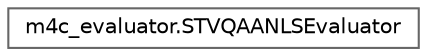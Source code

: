digraph "Graphical Class Hierarchy"
{
 // LATEX_PDF_SIZE
  bgcolor="transparent";
  edge [fontname=Helvetica,fontsize=10,labelfontname=Helvetica,labelfontsize=10];
  node [fontname=Helvetica,fontsize=10,shape=box,height=0.2,width=0.4];
  rankdir="LR";
  Node0 [id="Node000000",label="m4c_evaluator.STVQAANLSEvaluator",height=0.2,width=0.4,color="grey40", fillcolor="white", style="filled",URL="$classm4c__evaluator_1_1_s_t_v_q_a_a_n_l_s_evaluator.html",tooltip=" "];
}
